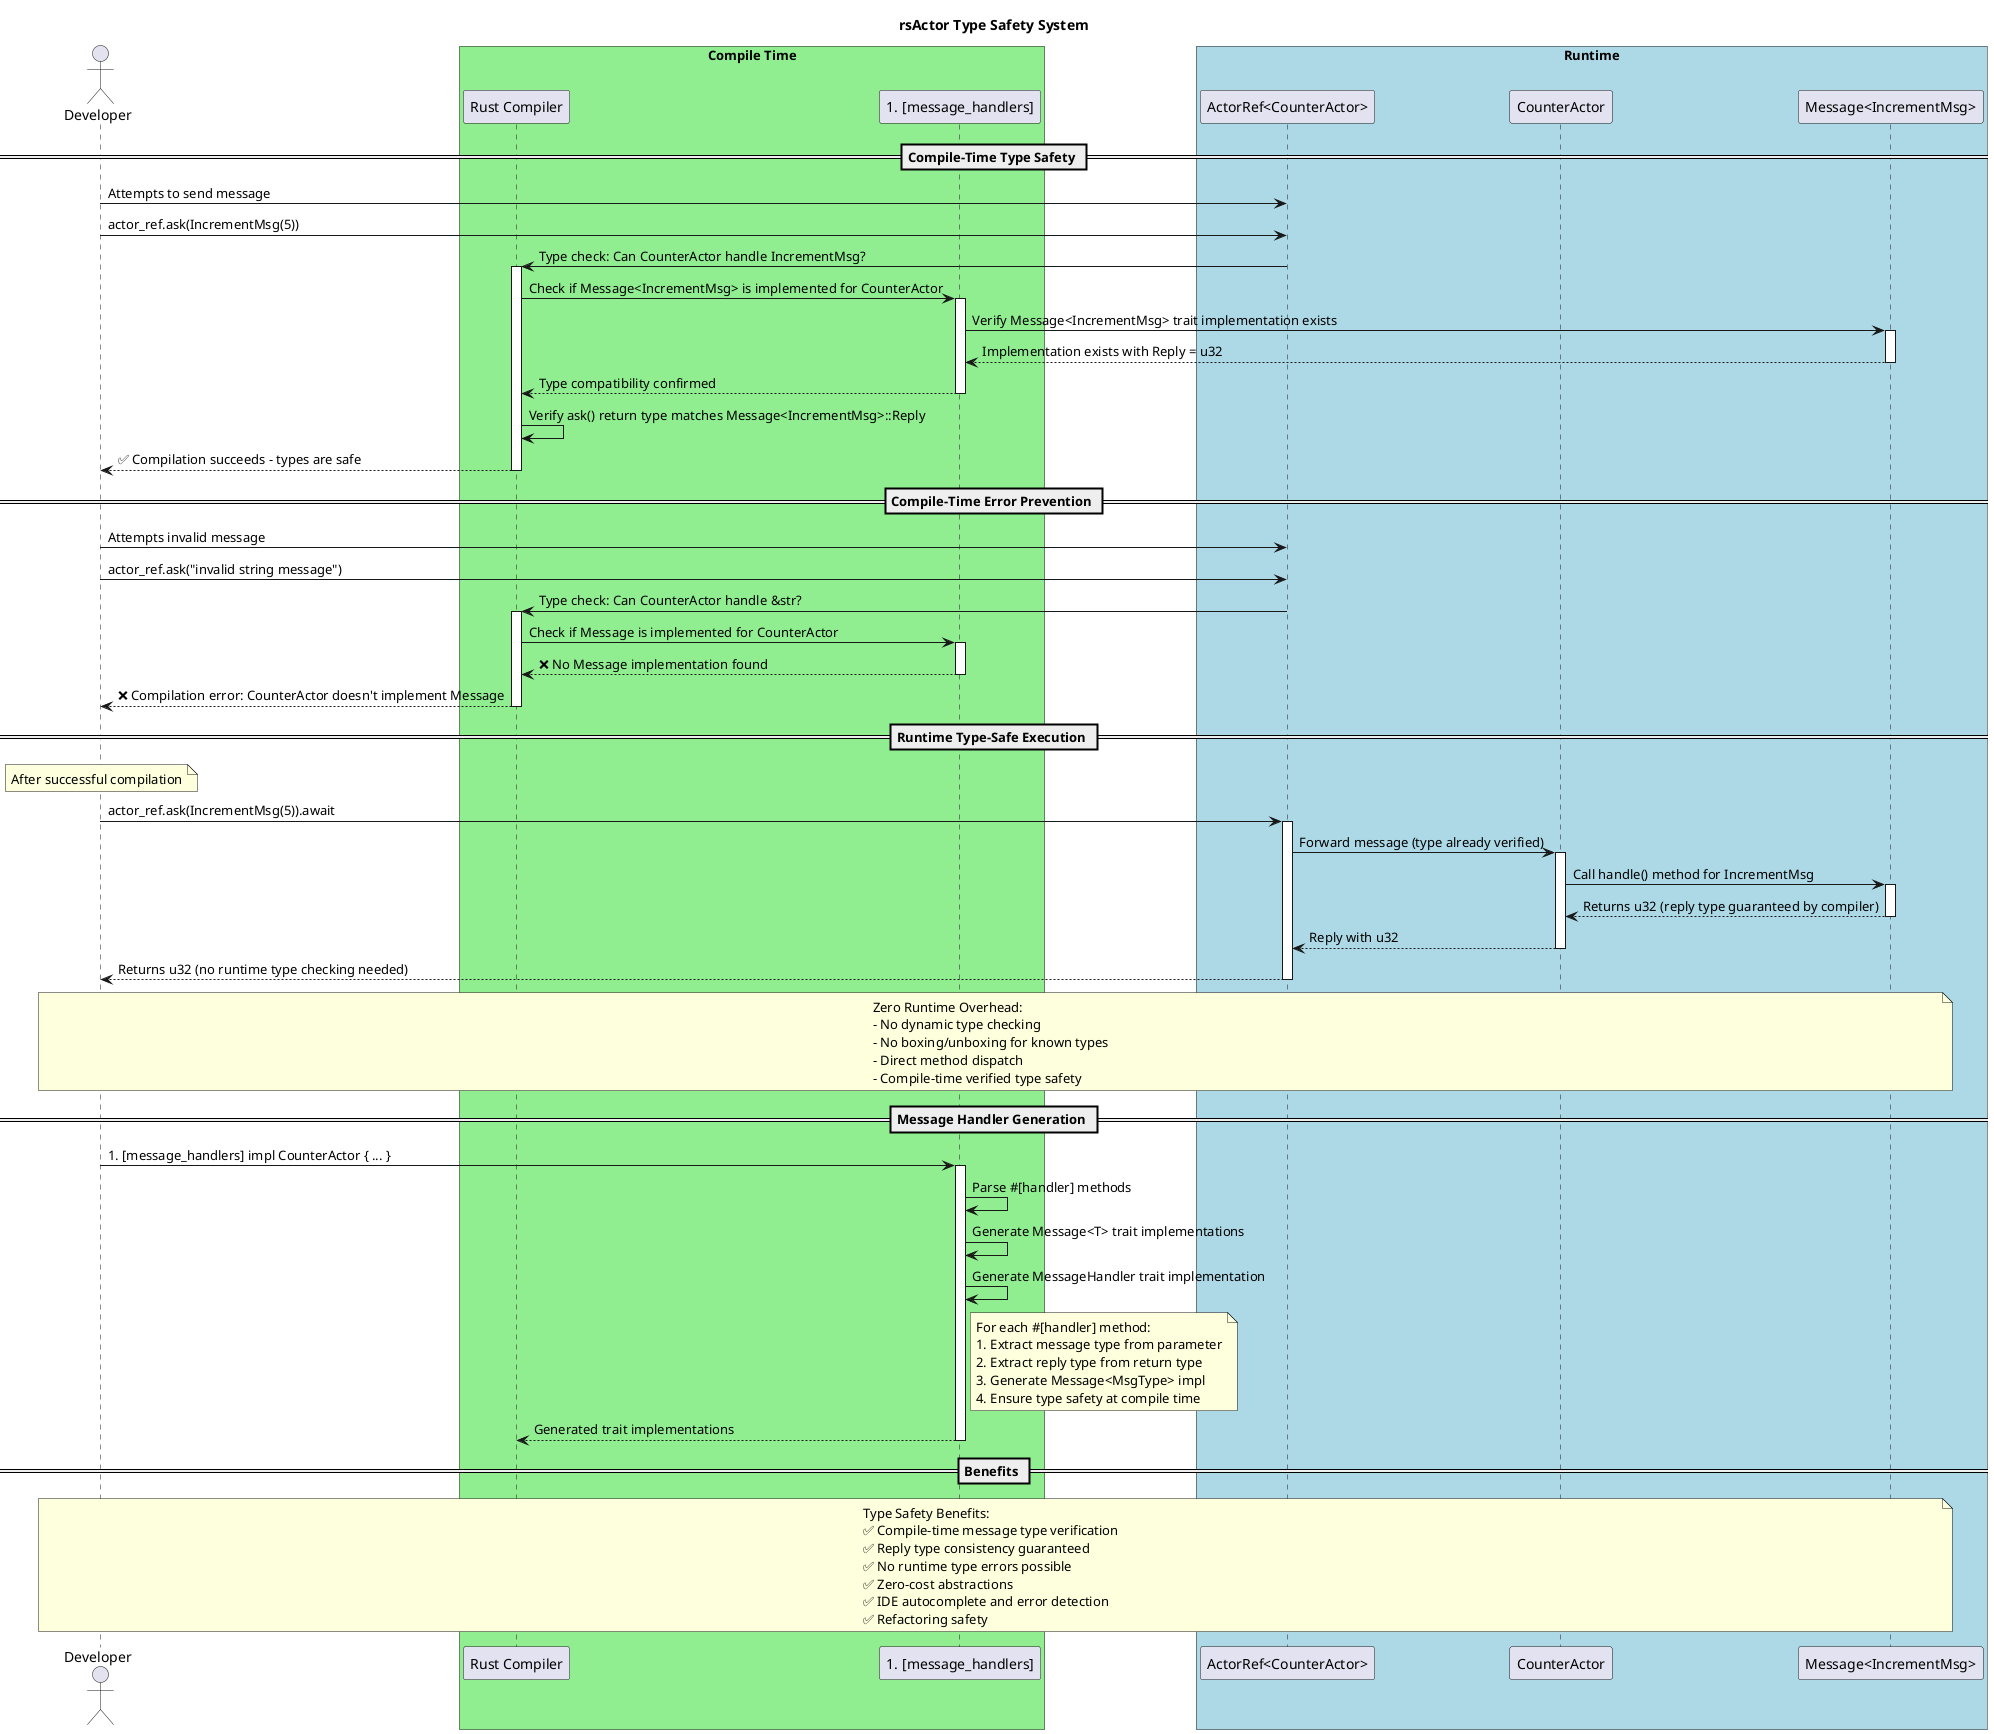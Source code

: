 @startuml Type Safety System
title rsActor Type Safety System

actor Developer
participant "ActorRef<CounterActor>" as ActorRef
participant "Rust Compiler" as Compiler
participant "CounterActor" as Actor
participant "Message<IncrementMsg>" as MessageTrait
participant "#[message_handlers]" as MacroGen

box "Compile Time" #LightGreen
    participant Compiler
    participant MacroGen
end box

box "Runtime" #LightBlue
    participant ActorRef
    participant Actor
    participant MessageTrait
end box

== Compile-Time Type Safety ==
Developer -> ActorRef: Attempts to send message
Developer -> ActorRef: actor_ref.ask(IncrementMsg(5))

ActorRef -> Compiler: Type check: Can CounterActor handle IncrementMsg?
activate Compiler

Compiler -> MacroGen: Check if Message<IncrementMsg> is implemented for CounterActor
activate MacroGen
MacroGen -> MessageTrait: Verify Message<IncrementMsg> trait implementation exists
activate MessageTrait
MessageTrait --> MacroGen: Implementation exists with Reply = u32
deactivate MessageTrait
MacroGen --> Compiler: Type compatibility confirmed
deactivate MacroGen

Compiler -> Compiler: Verify ask() return type matches Message<IncrementMsg>::Reply
Compiler --> Developer: ✅ Compilation succeeds - types are safe
deactivate Compiler

== Compile-Time Error Prevention ==
Developer -> ActorRef: Attempts invalid message
Developer -> ActorRef: actor_ref.ask("invalid string message")

ActorRef -> Compiler: Type check: Can CounterActor handle &str?
activate Compiler
Compiler -> MacroGen: Check if Message<&str> is implemented for CounterActor
activate MacroGen
MacroGen --> Compiler: ❌ No Message<&str> implementation found
deactivate MacroGen
Compiler --> Developer: ❌ Compilation error: CounterActor doesn't implement Message<&str>
deactivate Compiler

== Runtime Type-Safe Execution ==
note over Developer: After successful compilation
Developer -> ActorRef: actor_ref.ask(IncrementMsg(5)).await
activate ActorRef
ActorRef -> Actor: Forward message (type already verified)
activate Actor
Actor -> MessageTrait: Call handle() method for IncrementMsg
activate MessageTrait
MessageTrait --> Actor: Returns u32 (reply type guaranteed by compiler)
deactivate MessageTrait
Actor --> ActorRef: Reply with u32
deactivate Actor
ActorRef --> Developer: Returns u32 (no runtime type checking needed)
deactivate ActorRef

note over Developer, MessageTrait
  Zero Runtime Overhead:
  - No dynamic type checking
  - No boxing/unboxing for known types
  - Direct method dispatch
  - Compile-time verified type safety
end note

== Message Handler Generation ==
Developer -> MacroGen: #[message_handlers] impl CounterActor { ... }
activate MacroGen

MacroGen -> MacroGen: Parse #[handler] methods
MacroGen -> MacroGen: Generate Message<T> trait implementations
MacroGen -> MacroGen: Generate MessageHandler trait implementation

note right of MacroGen
  For each #[handler] method:
  1. Extract message type from parameter
  2. Extract reply type from return type
  3. Generate Message<MsgType> impl
  4. Ensure type safety at compile time
end note

MacroGen --> Compiler: Generated trait implementations
deactivate MacroGen

== Benefits ==
note over Developer, MessageTrait
  Type Safety Benefits:
  ✅ Compile-time message type verification
  ✅ Reply type consistency guaranteed
  ✅ No runtime type errors possible
  ✅ Zero-cost abstractions
  ✅ IDE autocomplete and error detection
  ✅ Refactoring safety
end note

@enduml
